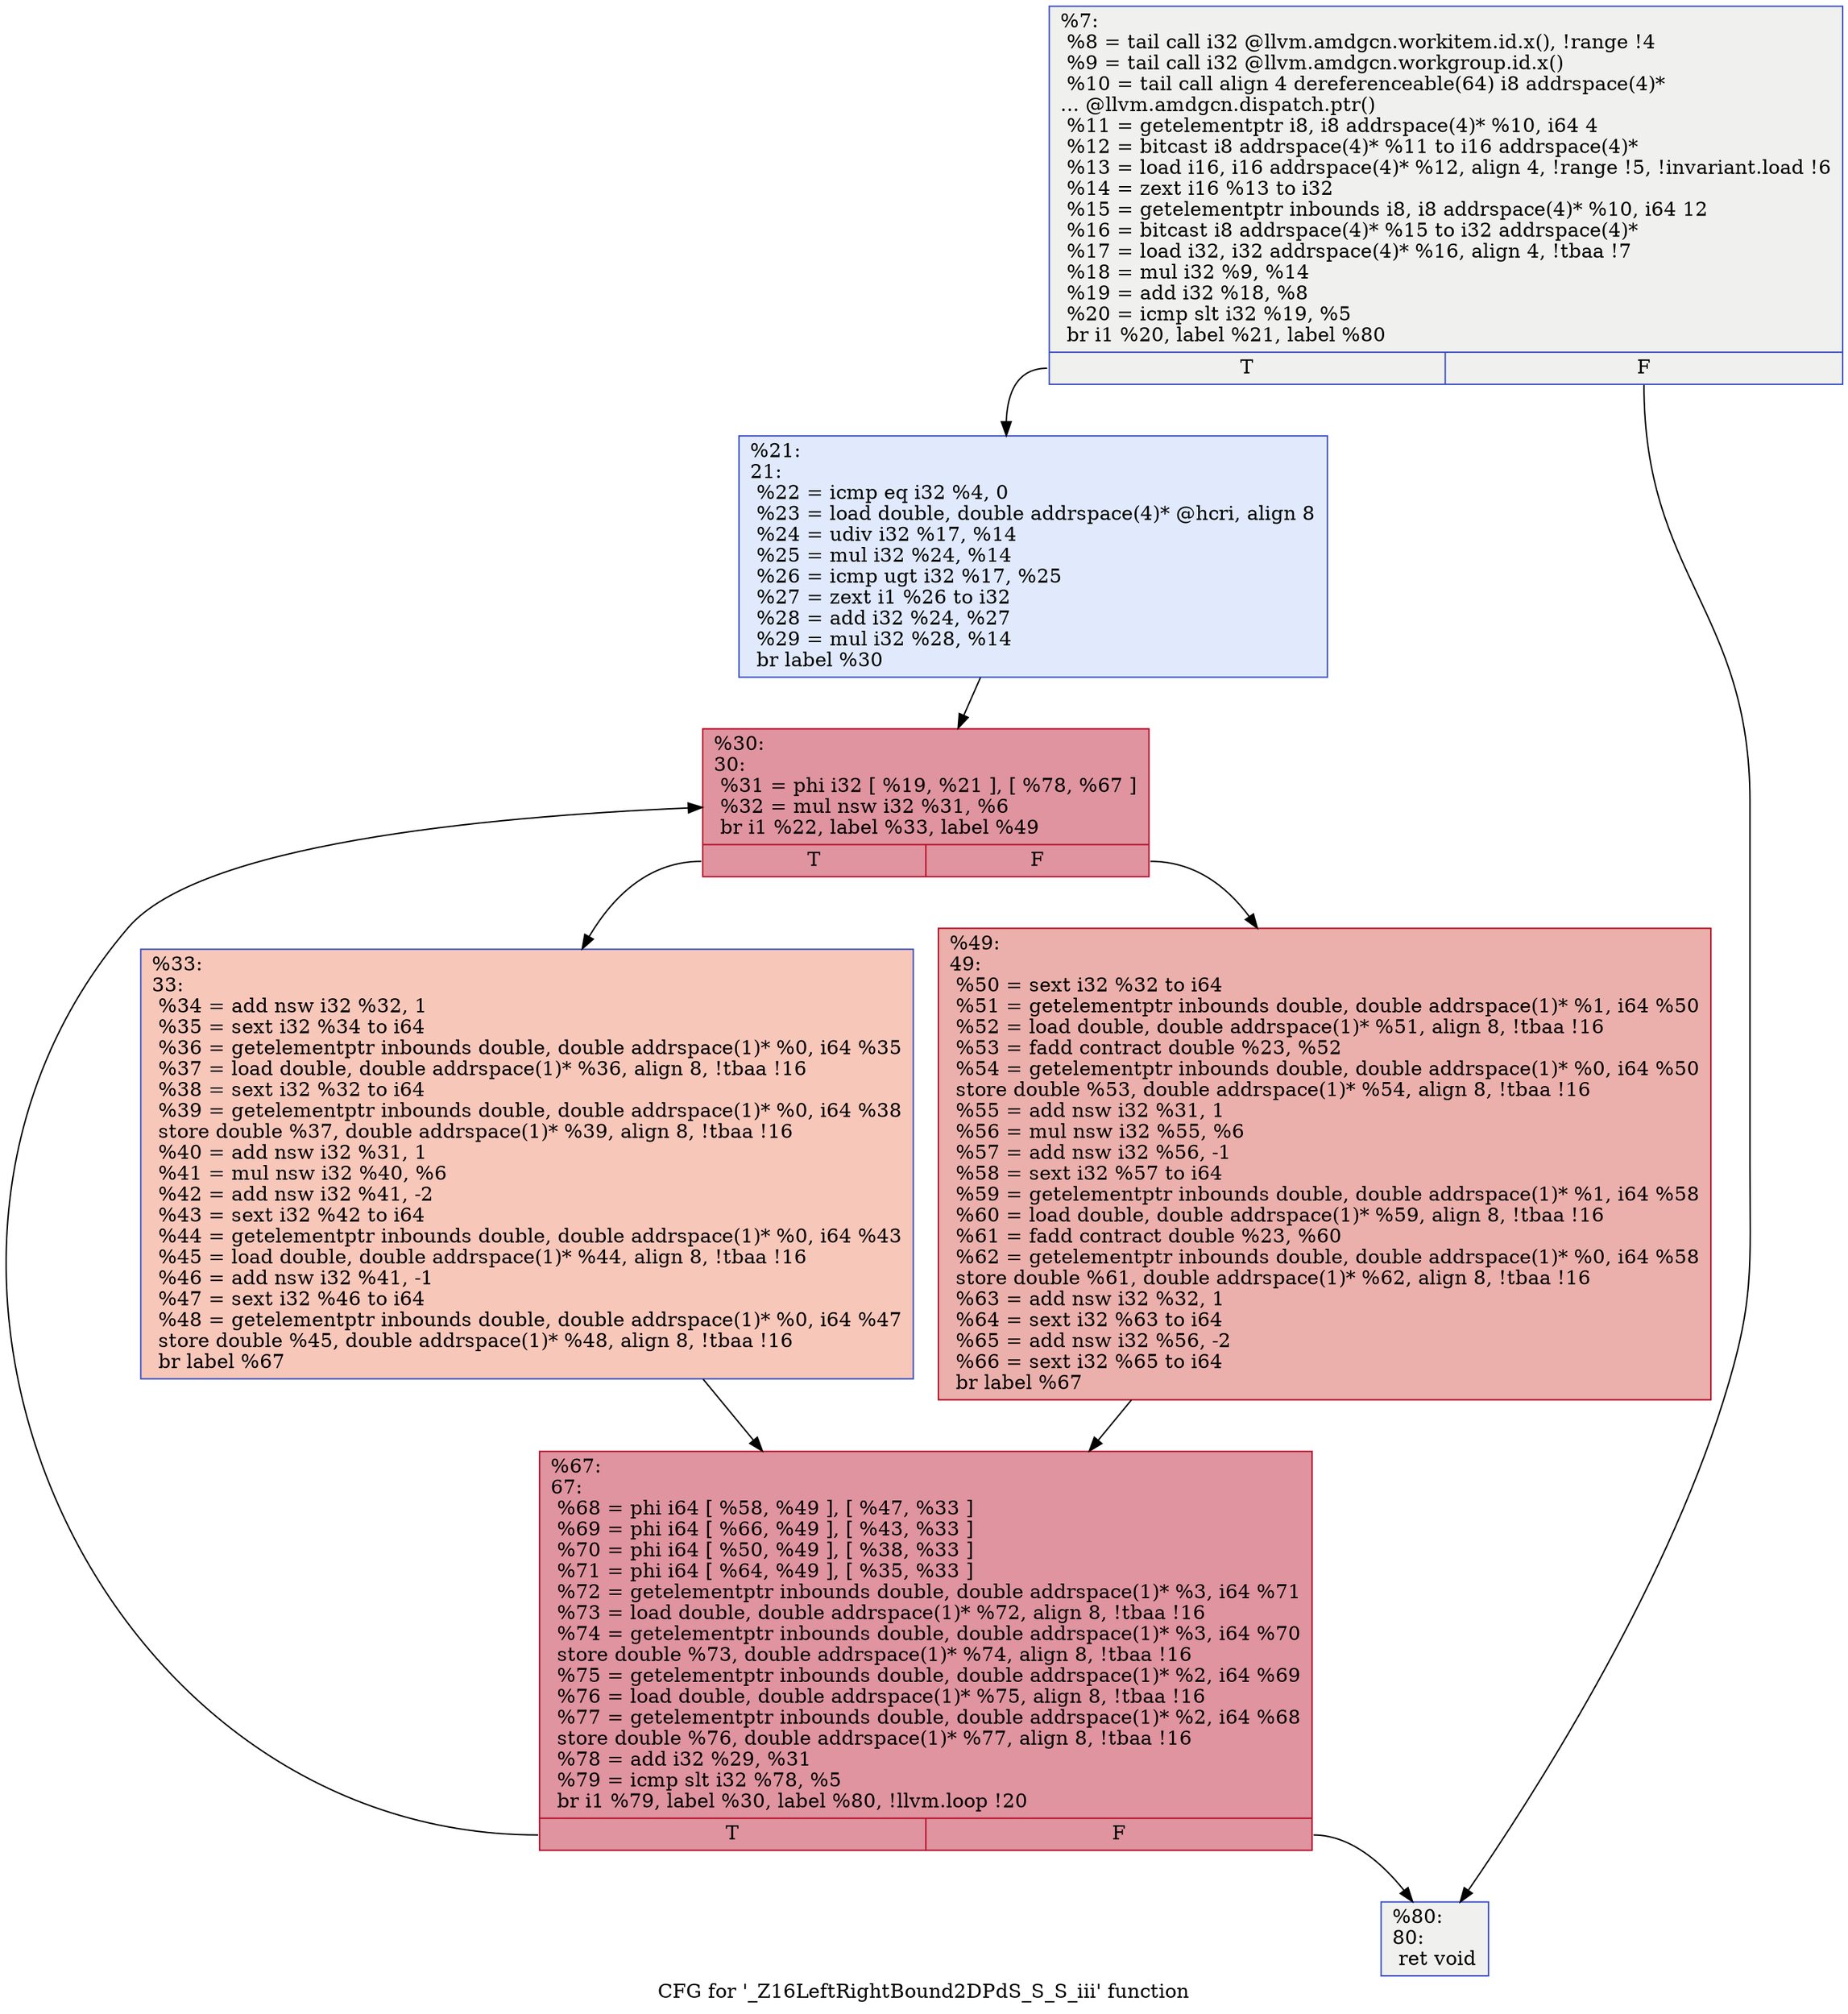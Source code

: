 digraph "CFG for '_Z16LeftRightBound2DPdS_S_S_iii' function" {
	label="CFG for '_Z16LeftRightBound2DPdS_S_S_iii' function";

	Node0x5f00680 [shape=record,color="#3d50c3ff", style=filled, fillcolor="#dedcdb70",label="{%7:\l  %8 = tail call i32 @llvm.amdgcn.workitem.id.x(), !range !4\l  %9 = tail call i32 @llvm.amdgcn.workgroup.id.x()\l  %10 = tail call align 4 dereferenceable(64) i8 addrspace(4)*\l... @llvm.amdgcn.dispatch.ptr()\l  %11 = getelementptr i8, i8 addrspace(4)* %10, i64 4\l  %12 = bitcast i8 addrspace(4)* %11 to i16 addrspace(4)*\l  %13 = load i16, i16 addrspace(4)* %12, align 4, !range !5, !invariant.load !6\l  %14 = zext i16 %13 to i32\l  %15 = getelementptr inbounds i8, i8 addrspace(4)* %10, i64 12\l  %16 = bitcast i8 addrspace(4)* %15 to i32 addrspace(4)*\l  %17 = load i32, i32 addrspace(4)* %16, align 4, !tbaa !7\l  %18 = mul i32 %9, %14\l  %19 = add i32 %18, %8\l  %20 = icmp slt i32 %19, %5\l  br i1 %20, label %21, label %80\l|{<s0>T|<s1>F}}"];
	Node0x5f00680:s0 -> Node0x5f022b0;
	Node0x5f00680:s1 -> Node0x5f02340;
	Node0x5f022b0 [shape=record,color="#3d50c3ff", style=filled, fillcolor="#b9d0f970",label="{%21:\l21:                                               \l  %22 = icmp eq i32 %4, 0\l  %23 = load double, double addrspace(4)* @hcri, align 8\l  %24 = udiv i32 %17, %14\l  %25 = mul i32 %24, %14\l  %26 = icmp ugt i32 %17, %25\l  %27 = zext i1 %26 to i32\l  %28 = add i32 %24, %27\l  %29 = mul i32 %28, %14\l  br label %30\l}"];
	Node0x5f022b0 -> Node0x5f028c0;
	Node0x5f028c0 [shape=record,color="#b70d28ff", style=filled, fillcolor="#b70d2870",label="{%30:\l30:                                               \l  %31 = phi i32 [ %19, %21 ], [ %78, %67 ]\l  %32 = mul nsw i32 %31, %6\l  br i1 %22, label %33, label %49\l|{<s0>T|<s1>F}}"];
	Node0x5f028c0:s0 -> Node0x5f01e80;
	Node0x5f028c0:s1 -> Node0x5f01f10;
	Node0x5f01e80 [shape=record,color="#3d50c3ff", style=filled, fillcolor="#ec7f6370",label="{%33:\l33:                                               \l  %34 = add nsw i32 %32, 1\l  %35 = sext i32 %34 to i64\l  %36 = getelementptr inbounds double, double addrspace(1)* %0, i64 %35\l  %37 = load double, double addrspace(1)* %36, align 8, !tbaa !16\l  %38 = sext i32 %32 to i64\l  %39 = getelementptr inbounds double, double addrspace(1)* %0, i64 %38\l  store double %37, double addrspace(1)* %39, align 8, !tbaa !16\l  %40 = add nsw i32 %31, 1\l  %41 = mul nsw i32 %40, %6\l  %42 = add nsw i32 %41, -2\l  %43 = sext i32 %42 to i64\l  %44 = getelementptr inbounds double, double addrspace(1)* %0, i64 %43\l  %45 = load double, double addrspace(1)* %44, align 8, !tbaa !16\l  %46 = add nsw i32 %41, -1\l  %47 = sext i32 %46 to i64\l  %48 = getelementptr inbounds double, double addrspace(1)* %0, i64 %47\l  store double %45, double addrspace(1)* %48, align 8, !tbaa !16\l  br label %67\l}"];
	Node0x5f01e80 -> Node0x5f02980;
	Node0x5f01f10 [shape=record,color="#b70d28ff", style=filled, fillcolor="#d24b4070",label="{%49:\l49:                                               \l  %50 = sext i32 %32 to i64\l  %51 = getelementptr inbounds double, double addrspace(1)* %1, i64 %50\l  %52 = load double, double addrspace(1)* %51, align 8, !tbaa !16\l  %53 = fadd contract double %23, %52\l  %54 = getelementptr inbounds double, double addrspace(1)* %0, i64 %50\l  store double %53, double addrspace(1)* %54, align 8, !tbaa !16\l  %55 = add nsw i32 %31, 1\l  %56 = mul nsw i32 %55, %6\l  %57 = add nsw i32 %56, -1\l  %58 = sext i32 %57 to i64\l  %59 = getelementptr inbounds double, double addrspace(1)* %1, i64 %58\l  %60 = load double, double addrspace(1)* %59, align 8, !tbaa !16\l  %61 = fadd contract double %23, %60\l  %62 = getelementptr inbounds double, double addrspace(1)* %0, i64 %58\l  store double %61, double addrspace(1)* %62, align 8, !tbaa !16\l  %63 = add nsw i32 %32, 1\l  %64 = sext i32 %63 to i64\l  %65 = add nsw i32 %56, -2\l  %66 = sext i32 %65 to i64\l  br label %67\l}"];
	Node0x5f01f10 -> Node0x5f02980;
	Node0x5f02980 [shape=record,color="#b70d28ff", style=filled, fillcolor="#b70d2870",label="{%67:\l67:                                               \l  %68 = phi i64 [ %58, %49 ], [ %47, %33 ]\l  %69 = phi i64 [ %66, %49 ], [ %43, %33 ]\l  %70 = phi i64 [ %50, %49 ], [ %38, %33 ]\l  %71 = phi i64 [ %64, %49 ], [ %35, %33 ]\l  %72 = getelementptr inbounds double, double addrspace(1)* %3, i64 %71\l  %73 = load double, double addrspace(1)* %72, align 8, !tbaa !16\l  %74 = getelementptr inbounds double, double addrspace(1)* %3, i64 %70\l  store double %73, double addrspace(1)* %74, align 8, !tbaa !16\l  %75 = getelementptr inbounds double, double addrspace(1)* %2, i64 %69\l  %76 = load double, double addrspace(1)* %75, align 8, !tbaa !16\l  %77 = getelementptr inbounds double, double addrspace(1)* %2, i64 %68\l  store double %76, double addrspace(1)* %77, align 8, !tbaa !16\l  %78 = add i32 %29, %31\l  %79 = icmp slt i32 %78, %5\l  br i1 %79, label %30, label %80, !llvm.loop !20\l|{<s0>T|<s1>F}}"];
	Node0x5f02980:s0 -> Node0x5f028c0;
	Node0x5f02980:s1 -> Node0x5f02340;
	Node0x5f02340 [shape=record,color="#3d50c3ff", style=filled, fillcolor="#dedcdb70",label="{%80:\l80:                                               \l  ret void\l}"];
}
